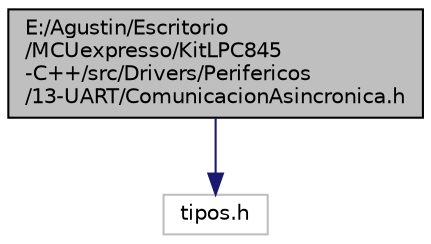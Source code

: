 digraph "E:/Agustin/Escritorio/MCUexpresso/KitLPC845-C++/src/Drivers/Perifericos/13-UART/ComunicacionAsincronica.h"
{
 // LATEX_PDF_SIZE
  edge [fontname="Helvetica",fontsize="10",labelfontname="Helvetica",labelfontsize="10"];
  node [fontname="Helvetica",fontsize="10",shape=record];
  Node1 [label="E:/Agustin/Escritorio\l/MCUexpresso/KitLPC845\l-C++/src/Drivers/Perifericos\l/13-UART/ComunicacionAsincronica.h",height=0.2,width=0.4,color="black", fillcolor="grey75", style="filled", fontcolor="black",tooltip="Objeto base para la creacion de comunicaciones asincrónicas."];
  Node1 -> Node2 [color="midnightblue",fontsize="10",style="solid",fontname="Helvetica"];
  Node2 [label="tipos.h",height=0.2,width=0.4,color="grey75", fillcolor="white", style="filled",tooltip=" "];
}
